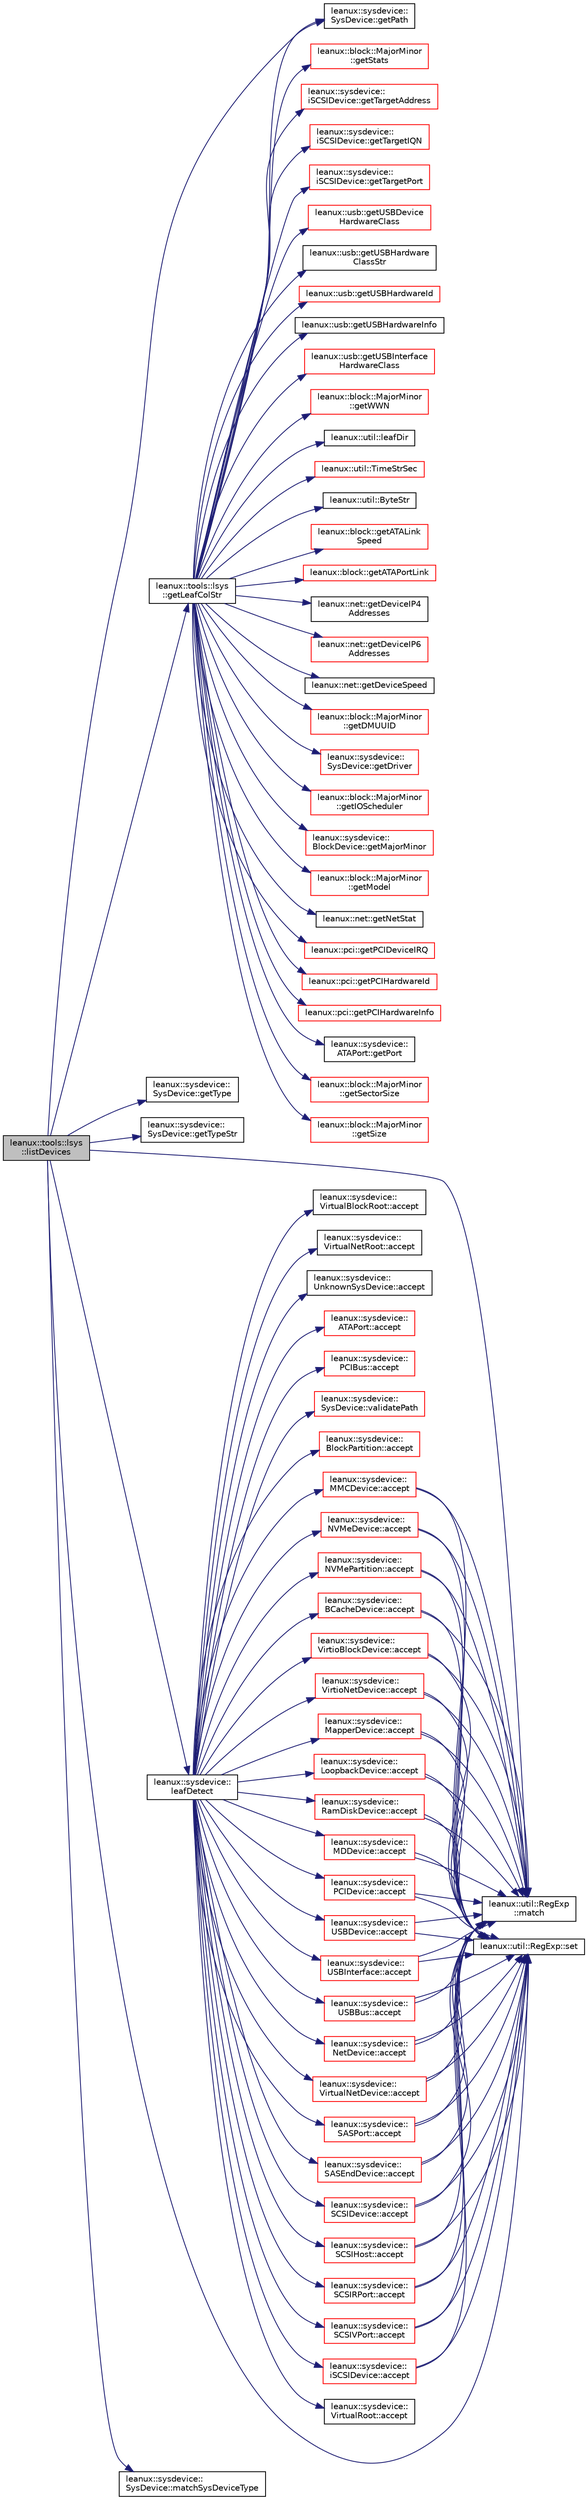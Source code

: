 digraph "leanux::tools::lsys::listDevices"
{
 // LATEX_PDF_SIZE
  bgcolor="transparent";
  edge [fontname="Helvetica",fontsize="10",labelfontname="Helvetica",labelfontsize="10"];
  node [fontname="Helvetica",fontsize="10",shape=record];
  rankdir="LR";
  Node1 [label="leanux::tools::lsys\l::listDevices",height=0.2,width=0.4,color="black", fillcolor="grey75", style="filled", fontcolor="black",tooltip="list devices, filtered if opt_t is set."];
  Node1 -> Node2 [color="midnightblue",fontsize="10",style="solid",fontname="Helvetica"];
  Node2 [label="leanux::tools::lsys\l::getLeafColStr",height=0.2,width=0.4,color="black",URL="$namespaceleanux_1_1tools_1_1lsys.html#a4a56050ff78d8c77b6a699ff6d5aea50",tooltip="get named field attributes for the SysDevice."];
  Node2 -> Node3 [color="midnightblue",fontsize="10",style="solid",fontname="Helvetica"];
  Node3 [label="leanux::util::ByteStr",height=0.2,width=0.4,color="black",URL="$namespaceleanux_1_1util.html#a979843e3d99f053101f902ec38985833",tooltip="convert a byte value to pretty print string."];
  Node2 -> Node4 [color="midnightblue",fontsize="10",style="solid",fontname="Helvetica"];
  Node4 [label="leanux::block::getATALink\lSpeed",height=0.2,width=0.4,color="red",URL="$namespaceleanux_1_1block.html#ab20a8824019f463ba684c0cfadfd7117",tooltip="Get the ATA port link speed."];
  Node2 -> Node6 [color="midnightblue",fontsize="10",style="solid",fontname="Helvetica"];
  Node6 [label="leanux::block::getATAPortLink",height=0.2,width=0.4,color="red",URL="$namespaceleanux_1_1block.html#a2fd6c671acf6577de8e98ae661e6894d",tooltip="Get the ATA port link."];
  Node2 -> Node8 [color="midnightblue",fontsize="10",style="solid",fontname="Helvetica"];
  Node8 [label="leanux::net::getDeviceIP4\lAddresses",height=0.2,width=0.4,color="black",URL="$namespaceleanux_1_1net.html#a1263f722e81950eb9973fe13b3b924d4",tooltip="Get a list of IP4 adresses assigned to the device."];
  Node2 -> Node9 [color="midnightblue",fontsize="10",style="solid",fontname="Helvetica"];
  Node9 [label="leanux::net::getDeviceIP6\lAddresses",height=0.2,width=0.4,color="red",URL="$namespaceleanux_1_1net.html#a7c381b1111743825c892ab901076314b",tooltip="Get a list of IP6 adresses assigned to the device."];
  Node2 -> Node11 [color="midnightblue",fontsize="10",style="solid",fontname="Helvetica"];
  Node11 [label="leanux::net::getDeviceSpeed",height=0.2,width=0.4,color="black",URL="$namespaceleanux_1_1net.html#a217767e4b9c2a86c4e9d06937c15bc9a",tooltip="Get the device speed in Mb/s."];
  Node2 -> Node12 [color="midnightblue",fontsize="10",style="solid",fontname="Helvetica"];
  Node12 [label="leanux::block::MajorMinor\l::getDMUUID",height=0.2,width=0.4,color="red",URL="$classleanux_1_1block_1_1MajorMinor.html#a211f6f6595c83289600887d41d394742",tooltip="return the device dm uuid (or an empty string if not a dm device)"];
  Node2 -> Node17 [color="midnightblue",fontsize="10",style="solid",fontname="Helvetica"];
  Node17 [label="leanux::sysdevice::\lSysDevice::getDriver",height=0.2,width=0.4,color="red",URL="$classleanux_1_1sysdevice_1_1SysDevice.html#af7a1af7a4b7729e150cceed395e4425b",tooltip="Get the driver for this device."];
  Node2 -> Node19 [color="midnightblue",fontsize="10",style="solid",fontname="Helvetica"];
  Node19 [label="leanux::block::MajorMinor\l::getIOScheduler",height=0.2,width=0.4,color="red",URL="$classleanux_1_1block_1_1MajorMinor.html#aefbe4f5de2bcdf31cfb0ece97e8e12e7",tooltip="get the IO scheduler (elevator) configured for the device."];
  Node2 -> Node30 [color="midnightblue",fontsize="10",style="solid",fontname="Helvetica"];
  Node30 [label="leanux::sysdevice::\lBlockDevice::getMajorMinor",height=0.2,width=0.4,color="red",URL="$classleanux_1_1sysdevice_1_1BlockDevice.html#aaed715a73aad1b5f05aaad7906c9ea57",tooltip=" "];
  Node2 -> Node31 [color="midnightblue",fontsize="10",style="solid",fontname="Helvetica"];
  Node31 [label="leanux::block::MajorMinor\l::getModel",height=0.2,width=0.4,color="red",URL="$classleanux_1_1block_1_1MajorMinor.html#ac3ebc9c959e865aba4a933e92da45674",tooltip="Get the model for the device."];
  Node2 -> Node33 [color="midnightblue",fontsize="10",style="solid",fontname="Helvetica"];
  Node33 [label="leanux::net::getNetStat",height=0.2,width=0.4,color="black",URL="$namespaceleanux_1_1net.html#ac78d924eb899ccfa62581ec1d13dc75b",tooltip="Get network device statistics from /proc/net/dev."];
  Node2 -> Node34 [color="midnightblue",fontsize="10",style="solid",fontname="Helvetica"];
  Node34 [label="leanux::sysdevice::\lSysDevice::getPath",height=0.2,width=0.4,color="black",URL="$classleanux_1_1sysdevice_1_1SysDevice.html#a8e5f56a1ac6d79e2c053ea76dac8f2a6",tooltip="Get the path for the SysDevice."];
  Node2 -> Node35 [color="midnightblue",fontsize="10",style="solid",fontname="Helvetica"];
  Node35 [label="leanux::pci::getPCIDeviceIRQ",height=0.2,width=0.4,color="red",URL="$namespaceleanux_1_1pci.html#a516af433630717aadba97a39c7f99361",tooltip="Get the IRQ assigned to a PCI device."];
  Node2 -> Node37 [color="midnightblue",fontsize="10",style="solid",fontname="Helvetica"];
  Node37 [label="leanux::pci::getPCIHardwareId",height=0.2,width=0.4,color="red",URL="$namespaceleanux_1_1pci.html#a48810ffbe83e8a8e357edfa1181c33a5",tooltip="get PCIHardwareId for a PCI device path relative to /sys/devives/"];
  Node2 -> Node39 [color="midnightblue",fontsize="10",style="solid",fontname="Helvetica"];
  Node39 [label="leanux::pci::getPCIHardwareInfo",height=0.2,width=0.4,color="red",URL="$namespaceleanux_1_1pci.html#ac5de5302fd54c5e26d2f3745877a750c",tooltip="Get PCI device info based on (vendor,device) function retrieves data from /usr/share/misc/pci...."];
  Node2 -> Node42 [color="midnightblue",fontsize="10",style="solid",fontname="Helvetica"];
  Node42 [label="leanux::sysdevice::\lATAPort::getPort",height=0.2,width=0.4,color="black",URL="$classleanux_1_1sysdevice_1_1ATAPort.html#aaac32e204baeddbfbd97639291c4db43",tooltip=" "];
  Node2 -> Node43 [color="midnightblue",fontsize="10",style="solid",fontname="Helvetica"];
  Node43 [label="leanux::block::MajorMinor\l::getSectorSize",height=0.2,width=0.4,color="red",URL="$classleanux_1_1block_1_1MajorMinor.html#a89962016f65109842c3941fa188eae95",tooltip="get the device sector size."];
  Node2 -> Node45 [color="midnightblue",fontsize="10",style="solid",fontname="Helvetica"];
  Node45 [label="leanux::block::MajorMinor\l::getSize",height=0.2,width=0.4,color="red",URL="$classleanux_1_1block_1_1MajorMinor.html#ac2eb74dd60914d3e34e73fd0c7125de8",tooltip="Return the size (capacity) of the device in bytes."];
  Node2 -> Node46 [color="midnightblue",fontsize="10",style="solid",fontname="Helvetica"];
  Node46 [label="leanux::block::MajorMinor\l::getStats",height=0.2,width=0.4,color="red",URL="$classleanux_1_1block_1_1MajorMinor.html#a314abee5e9b9cc4c609d54e61103863a",tooltip="get performance statistics for the block device specified by MajorMinor."];
  Node2 -> Node52 [color="midnightblue",fontsize="10",style="solid",fontname="Helvetica"];
  Node52 [label="leanux::sysdevice::\liSCSIDevice::getTargetAddress",height=0.2,width=0.4,color="red",URL="$classleanux_1_1sysdevice_1_1iSCSIDevice.html#ac27f2f46cf0bc8ae4f42a2186b6a24fb",tooltip=" "];
  Node2 -> Node53 [color="midnightblue",fontsize="10",style="solid",fontname="Helvetica"];
  Node53 [label="leanux::sysdevice::\liSCSIDevice::getTargetIQN",height=0.2,width=0.4,color="red",URL="$classleanux_1_1sysdevice_1_1iSCSIDevice.html#a4c1ab2cc14e938926e001bedf257113a",tooltip=" "];
  Node2 -> Node54 [color="midnightblue",fontsize="10",style="solid",fontname="Helvetica"];
  Node54 [label="leanux::sysdevice::\liSCSIDevice::getTargetPort",height=0.2,width=0.4,color="red",URL="$classleanux_1_1sysdevice_1_1iSCSIDevice.html#ac3de0ea047730902b7044e567aaa90cd",tooltip=" "];
  Node2 -> Node55 [color="midnightblue",fontsize="10",style="solid",fontname="Helvetica"];
  Node55 [label="leanux::usb::getUSBDevice\lHardwareClass",height=0.2,width=0.4,color="red",URL="$namespaceleanux_1_1usb.html#ae3f7ed1c037eeb5c87ae8b7a21ee32f4",tooltip=" "];
  Node2 -> Node56 [color="midnightblue",fontsize="10",style="solid",fontname="Helvetica"];
  Node56 [label="leanux::usb::getUSBHardware\lClassStr",height=0.2,width=0.4,color="black",URL="$namespaceleanux_1_1usb.html#ae829acc56dd4d026e028bf61bf2e4b3a",tooltip=" "];
  Node2 -> Node57 [color="midnightblue",fontsize="10",style="solid",fontname="Helvetica"];
  Node57 [label="leanux::usb::getUSBHardwareId",height=0.2,width=0.4,color="red",URL="$namespaceleanux_1_1usb.html#a40b22561354d4885b6abe9a59f952904",tooltip="Get the USBHardwareId from an USBDevicePath."];
  Node2 -> Node58 [color="midnightblue",fontsize="10",style="solid",fontname="Helvetica"];
  Node58 [label="leanux::usb::getUSBHardwareInfo",height=0.2,width=0.4,color="black",URL="$namespaceleanux_1_1usb.html#a72944e4549fc2c4adf4d01c2d467bb6a",tooltip="Translate an USBHardwareId into an USBHardwareInfo by using the system (/usr/share) usb...."];
  Node2 -> Node59 [color="midnightblue",fontsize="10",style="solid",fontname="Helvetica"];
  Node59 [label="leanux::usb::getUSBInterface\lHardwareClass",height=0.2,width=0.4,color="red",URL="$namespaceleanux_1_1usb.html#ab6d5edb6d930414aa0d31dab795a0b00",tooltip=" "];
  Node2 -> Node60 [color="midnightblue",fontsize="10",style="solid",fontname="Helvetica"];
  Node60 [label="leanux::block::MajorMinor\l::getWWN",height=0.2,width=0.4,color="red",URL="$classleanux_1_1block_1_1MajorMinor.html#aab3feb649c83cb299c1a4175873b3f74",tooltip="Some block devices do not have a WWN, so there is no guarentee a WWN exists."];
  Node2 -> Node61 [color="midnightblue",fontsize="10",style="solid",fontname="Helvetica"];
  Node61 [label="leanux::util::leafDir",height=0.2,width=0.4,color="black",URL="$namespaceleanux_1_1util.html#aa27945944eed716a41f6128b7cefe97e",tooltip="returns the leaf of the tree - that string after the last '/'"];
  Node2 -> Node62 [color="midnightblue",fontsize="10",style="solid",fontname="Helvetica"];
  Node62 [label="leanux::util::TimeStrSec",height=0.2,width=0.4,color="red",URL="$namespaceleanux_1_1util.html#a377ec19addd5d3ca3ecee9a2591f6458",tooltip="convert a time duration in seconds to a pretty print string."];
  Node1 -> Node34 [color="midnightblue",fontsize="10",style="solid",fontname="Helvetica"];
  Node1 -> Node64 [color="midnightblue",fontsize="10",style="solid",fontname="Helvetica"];
  Node64 [label="leanux::sysdevice::\lSysDevice::getType",height=0.2,width=0.4,color="black",URL="$classleanux_1_1sysdevice_1_1SysDevice.html#a773cb91e983a465af90059fcb1ff5371",tooltip="Get the SysDeviceType."];
  Node1 -> Node65 [color="midnightblue",fontsize="10",style="solid",fontname="Helvetica"];
  Node65 [label="leanux::sysdevice::\lSysDevice::getTypeStr",height=0.2,width=0.4,color="black",URL="$classleanux_1_1sysdevice_1_1SysDevice.html#a899968c4a70ecad67694f6850cf730fd",tooltip="Get a string representation for the SysDeviceType."];
  Node1 -> Node66 [color="midnightblue",fontsize="10",style="solid",fontname="Helvetica"];
  Node66 [label="leanux::sysdevice::\lleafDetect",height=0.2,width=0.4,color="black",URL="$namespaceleanux_1_1sysdevice.html#aa76385cfb36c36d3f55f25dfacc1346b",tooltip="Return the leaf SysDevice detected in path."];
  Node66 -> Node67 [color="midnightblue",fontsize="10",style="solid",fontname="Helvetica"];
  Node67 [label="leanux::sysdevice::\lBlockPartition::accept",height=0.2,width=0.4,color="red",URL="$classleanux_1_1sysdevice_1_1BlockPartition.html#a66d61b5a78be267835e09b8d9e4c405f",tooltip="Return true if the SysDevice recognizes itself in the trailing part of path."];
  Node66 -> Node70 [color="midnightblue",fontsize="10",style="solid",fontname="Helvetica"];
  Node70 [label="leanux::sysdevice::\lNetDevice::accept",height=0.2,width=0.4,color="red",URL="$classleanux_1_1sysdevice_1_1NetDevice.html#a6f8acaff80d57e2149172f7df09f2448",tooltip="Return true if the SysDevice recognizes itself in the trailing part of path."];
  Node70 -> Node71 [color="midnightblue",fontsize="10",style="solid",fontname="Helvetica"];
  Node71 [label="leanux::util::RegExp\l::match",height=0.2,width=0.4,color="black",URL="$classleanux_1_1util_1_1RegExp.html#a8acc45eb950f504e1b224e10313364de",tooltip=" "];
  Node70 -> Node72 [color="midnightblue",fontsize="10",style="solid",fontname="Helvetica"];
  Node72 [label="leanux::util::RegExp::set",height=0.2,width=0.4,color="black",URL="$classleanux_1_1util_1_1RegExp.html#ad478a08e79f94ea2c48de6298c6e1178",tooltip=" "];
  Node66 -> Node73 [color="midnightblue",fontsize="10",style="solid",fontname="Helvetica"];
  Node73 [label="leanux::sysdevice::\lVirtualRoot::accept",height=0.2,width=0.4,color="black",URL="$classleanux_1_1sysdevice_1_1VirtualRoot.html#afcc2772ca226491d361b7f15b0535353",tooltip="Return true if the SysDevice recognizes itself in the trailing part of path."];
  Node66 -> Node74 [color="midnightblue",fontsize="10",style="solid",fontname="Helvetica"];
  Node74 [label="leanux::sysdevice::\lVirtualBlockRoot::accept",height=0.2,width=0.4,color="black",URL="$classleanux_1_1sysdevice_1_1VirtualBlockRoot.html#ab46814e8fbcbcedf6f01faf1c47b2cbd",tooltip="Return true if the SysDevice recognizes itself in the trailing part of path."];
  Node66 -> Node75 [color="midnightblue",fontsize="10",style="solid",fontname="Helvetica"];
  Node75 [label="leanux::sysdevice::\lVirtualNetRoot::accept",height=0.2,width=0.4,color="black",URL="$classleanux_1_1sysdevice_1_1VirtualNetRoot.html#a076f974c4cbcd43522b77fd25100c945",tooltip="Return true if the SysDevice recognizes itself in the trailing part of path."];
  Node66 -> Node76 [color="midnightblue",fontsize="10",style="solid",fontname="Helvetica"];
  Node76 [label="leanux::sysdevice::\lVirtualNetDevice::accept",height=0.2,width=0.4,color="red",URL="$classleanux_1_1sysdevice_1_1VirtualNetDevice.html#af0ab8e6265ce972fa68137a3fb134635",tooltip="Return true if the SysDevice recognizes itself in the trailing part of path."];
  Node76 -> Node71 [color="midnightblue",fontsize="10",style="solid",fontname="Helvetica"];
  Node76 -> Node72 [color="midnightblue",fontsize="10",style="solid",fontname="Helvetica"];
  Node66 -> Node77 [color="midnightblue",fontsize="10",style="solid",fontname="Helvetica"];
  Node77 [label="leanux::sysdevice::\lUnknownSysDevice::accept",height=0.2,width=0.4,color="black",URL="$classleanux_1_1sysdevice_1_1UnknownSysDevice.html#a15c2eb4dba178727346802edf61beeb4",tooltip="Return true if the SysDevice recognizes itself in the trailing part of path."];
  Node66 -> Node78 [color="midnightblue",fontsize="10",style="solid",fontname="Helvetica"];
  Node78 [label="leanux::sysdevice::\lSASPort::accept",height=0.2,width=0.4,color="red",URL="$classleanux_1_1sysdevice_1_1SASPort.html#ad3ebeca1e63edca2680486ec21c183d5",tooltip="Return true if the SysDevice recognizes itself in the trailing part of path."];
  Node78 -> Node71 [color="midnightblue",fontsize="10",style="solid",fontname="Helvetica"];
  Node78 -> Node72 [color="midnightblue",fontsize="10",style="solid",fontname="Helvetica"];
  Node66 -> Node79 [color="midnightblue",fontsize="10",style="solid",fontname="Helvetica"];
  Node79 [label="leanux::sysdevice::\lSASEndDevice::accept",height=0.2,width=0.4,color="red",URL="$classleanux_1_1sysdevice_1_1SASEndDevice.html#a4097b4ecf054532b491099cdd177a187",tooltip="Return true if the SysDevice recognizes itself in the trailing part of path."];
  Node79 -> Node71 [color="midnightblue",fontsize="10",style="solid",fontname="Helvetica"];
  Node79 -> Node72 [color="midnightblue",fontsize="10",style="solid",fontname="Helvetica"];
  Node66 -> Node80 [color="midnightblue",fontsize="10",style="solid",fontname="Helvetica"];
  Node80 [label="leanux::sysdevice::\lSCSIDevice::accept",height=0.2,width=0.4,color="red",URL="$classleanux_1_1sysdevice_1_1SCSIDevice.html#a146bfc558d4721af8be91ba950f1a14c",tooltip="Return true if the SysDevice recognizes itself in the trailing part of path."];
  Node80 -> Node71 [color="midnightblue",fontsize="10",style="solid",fontname="Helvetica"];
  Node80 -> Node72 [color="midnightblue",fontsize="10",style="solid",fontname="Helvetica"];
  Node66 -> Node81 [color="midnightblue",fontsize="10",style="solid",fontname="Helvetica"];
  Node81 [label="leanux::sysdevice::\lSCSIHost::accept",height=0.2,width=0.4,color="red",URL="$classleanux_1_1sysdevice_1_1SCSIHost.html#a98ce6f0736e1ea04394fa1172eb7584e",tooltip="Return true if the SysDevice recognizes itself in the trailing part of path."];
  Node81 -> Node71 [color="midnightblue",fontsize="10",style="solid",fontname="Helvetica"];
  Node81 -> Node72 [color="midnightblue",fontsize="10",style="solid",fontname="Helvetica"];
  Node66 -> Node82 [color="midnightblue",fontsize="10",style="solid",fontname="Helvetica"];
  Node82 [label="leanux::sysdevice::\lSCSIRPort::accept",height=0.2,width=0.4,color="red",URL="$classleanux_1_1sysdevice_1_1SCSIRPort.html#ad54962de4b43e8f318ab3036847d7564",tooltip="Return true if the SysDevice recognizes itself in the trailing part of path."];
  Node82 -> Node71 [color="midnightblue",fontsize="10",style="solid",fontname="Helvetica"];
  Node82 -> Node72 [color="midnightblue",fontsize="10",style="solid",fontname="Helvetica"];
  Node66 -> Node83 [color="midnightblue",fontsize="10",style="solid",fontname="Helvetica"];
  Node83 [label="leanux::sysdevice::\lSCSIVPort::accept",height=0.2,width=0.4,color="red",URL="$classleanux_1_1sysdevice_1_1SCSIVPort.html#a280844e9b20e922666bea3bc75e6a5d7",tooltip="Return true if the SysDevice recognizes itself in the trailing part of path."];
  Node83 -> Node71 [color="midnightblue",fontsize="10",style="solid",fontname="Helvetica"];
  Node83 -> Node72 [color="midnightblue",fontsize="10",style="solid",fontname="Helvetica"];
  Node66 -> Node84 [color="midnightblue",fontsize="10",style="solid",fontname="Helvetica"];
  Node84 [label="leanux::sysdevice::\liSCSIDevice::accept",height=0.2,width=0.4,color="red",URL="$classleanux_1_1sysdevice_1_1iSCSIDevice.html#a0393a17e7ce22f09de1140e10e357a6d",tooltip="Return true if the SysDevice recognizes itself in the trailing part of path."];
  Node84 -> Node71 [color="midnightblue",fontsize="10",style="solid",fontname="Helvetica"];
  Node84 -> Node72 [color="midnightblue",fontsize="10",style="solid",fontname="Helvetica"];
  Node66 -> Node85 [color="midnightblue",fontsize="10",style="solid",fontname="Helvetica"];
  Node85 [label="leanux::sysdevice::\lMMCDevice::accept",height=0.2,width=0.4,color="red",URL="$classleanux_1_1sysdevice_1_1MMCDevice.html#ae6d395a399b58b35e2ea6e16b31c0a51",tooltip="Return true if the SysDevice recognizes itself in the trailing part of path."];
  Node85 -> Node71 [color="midnightblue",fontsize="10",style="solid",fontname="Helvetica"];
  Node85 -> Node72 [color="midnightblue",fontsize="10",style="solid",fontname="Helvetica"];
  Node66 -> Node86 [color="midnightblue",fontsize="10",style="solid",fontname="Helvetica"];
  Node86 [label="leanux::sysdevice::\lNVMeDevice::accept",height=0.2,width=0.4,color="red",URL="$classleanux_1_1sysdevice_1_1NVMeDevice.html#a1a9ba6f067e2d7d86085aaad0fe35e22",tooltip="Return true if the SysDevice recognizes itself in the trailing part of path."];
  Node86 -> Node71 [color="midnightblue",fontsize="10",style="solid",fontname="Helvetica"];
  Node86 -> Node72 [color="midnightblue",fontsize="10",style="solid",fontname="Helvetica"];
  Node66 -> Node87 [color="midnightblue",fontsize="10",style="solid",fontname="Helvetica"];
  Node87 [label="leanux::sysdevice::\lNVMePartition::accept",height=0.2,width=0.4,color="red",URL="$classleanux_1_1sysdevice_1_1NVMePartition.html#aa6173825b570085670cef1fa1d18502c",tooltip="Return true if the SysDevice recognizes itself in the trailing part of path."];
  Node87 -> Node71 [color="midnightblue",fontsize="10",style="solid",fontname="Helvetica"];
  Node87 -> Node72 [color="midnightblue",fontsize="10",style="solid",fontname="Helvetica"];
  Node66 -> Node88 [color="midnightblue",fontsize="10",style="solid",fontname="Helvetica"];
  Node88 [label="leanux::sysdevice::\lBCacheDevice::accept",height=0.2,width=0.4,color="red",URL="$classleanux_1_1sysdevice_1_1BCacheDevice.html#a5fa56e87b8a9d136a9c9e9025e8ba3a1",tooltip="Return true if the SysDevice recognizes itself in the trailing part of path."];
  Node88 -> Node71 [color="midnightblue",fontsize="10",style="solid",fontname="Helvetica"];
  Node88 -> Node72 [color="midnightblue",fontsize="10",style="solid",fontname="Helvetica"];
  Node66 -> Node89 [color="midnightblue",fontsize="10",style="solid",fontname="Helvetica"];
  Node89 [label="leanux::sysdevice::\lATAPort::accept",height=0.2,width=0.4,color="red",URL="$classleanux_1_1sysdevice_1_1ATAPort.html#a0746da17cc67b68a44354c74dc5af234",tooltip="Return true if the SysDevice recognizes itself in the trailing part of path."];
  Node66 -> Node90 [color="midnightblue",fontsize="10",style="solid",fontname="Helvetica"];
  Node90 [label="leanux::sysdevice::\lVirtioBlockDevice::accept",height=0.2,width=0.4,color="red",URL="$classleanux_1_1sysdevice_1_1VirtioBlockDevice.html#aa20fa4ec89192167f591103c70bd0e6b",tooltip="Return true if the SysDevice recognizes itself in the trailing part of path."];
  Node90 -> Node71 [color="midnightblue",fontsize="10",style="solid",fontname="Helvetica"];
  Node90 -> Node72 [color="midnightblue",fontsize="10",style="solid",fontname="Helvetica"];
  Node66 -> Node91 [color="midnightblue",fontsize="10",style="solid",fontname="Helvetica"];
  Node91 [label="leanux::sysdevice::\lVirtioNetDevice::accept",height=0.2,width=0.4,color="red",URL="$classleanux_1_1sysdevice_1_1VirtioNetDevice.html#a6f700f715762942c99d4d438db5a3cf0",tooltip="Return true if the SysDevice recognizes itself in the trailing part of path."];
  Node91 -> Node71 [color="midnightblue",fontsize="10",style="solid",fontname="Helvetica"];
  Node91 -> Node72 [color="midnightblue",fontsize="10",style="solid",fontname="Helvetica"];
  Node66 -> Node92 [color="midnightblue",fontsize="10",style="solid",fontname="Helvetica"];
  Node92 [label="leanux::sysdevice::\lMapperDevice::accept",height=0.2,width=0.4,color="red",URL="$classleanux_1_1sysdevice_1_1MapperDevice.html#aba75107b79e089eba112ab54683539ca",tooltip="Return true if the SysDevice recognizes itself in the trailing part of path."];
  Node92 -> Node71 [color="midnightblue",fontsize="10",style="solid",fontname="Helvetica"];
  Node92 -> Node72 [color="midnightblue",fontsize="10",style="solid",fontname="Helvetica"];
  Node66 -> Node93 [color="midnightblue",fontsize="10",style="solid",fontname="Helvetica"];
  Node93 [label="leanux::sysdevice::\lLoopbackDevice::accept",height=0.2,width=0.4,color="red",URL="$classleanux_1_1sysdevice_1_1LoopbackDevice.html#ae78263063c319cfbb3d863b0faa4bf30",tooltip="Return true if the SysDevice recognizes itself in the trailing part of path."];
  Node93 -> Node71 [color="midnightblue",fontsize="10",style="solid",fontname="Helvetica"];
  Node93 -> Node72 [color="midnightblue",fontsize="10",style="solid",fontname="Helvetica"];
  Node66 -> Node94 [color="midnightblue",fontsize="10",style="solid",fontname="Helvetica"];
  Node94 [label="leanux::sysdevice::\lRamDiskDevice::accept",height=0.2,width=0.4,color="red",URL="$classleanux_1_1sysdevice_1_1RamDiskDevice.html#a4094157da53181be672ce2f5768a585e",tooltip="Return true if the SysDevice recognizes itself in the trailing part of path."];
  Node94 -> Node71 [color="midnightblue",fontsize="10",style="solid",fontname="Helvetica"];
  Node94 -> Node72 [color="midnightblue",fontsize="10",style="solid",fontname="Helvetica"];
  Node66 -> Node95 [color="midnightblue",fontsize="10",style="solid",fontname="Helvetica"];
  Node95 [label="leanux::sysdevice::\lMDDevice::accept",height=0.2,width=0.4,color="red",URL="$classleanux_1_1sysdevice_1_1MDDevice.html#ad9d82f1b4c198f086fedfeeb144382ce",tooltip="Return true if the SysDevice recognizes itself in the trailing part of path."];
  Node95 -> Node71 [color="midnightblue",fontsize="10",style="solid",fontname="Helvetica"];
  Node95 -> Node72 [color="midnightblue",fontsize="10",style="solid",fontname="Helvetica"];
  Node66 -> Node96 [color="midnightblue",fontsize="10",style="solid",fontname="Helvetica"];
  Node96 [label="leanux::sysdevice::\lPCIDevice::accept",height=0.2,width=0.4,color="red",URL="$classleanux_1_1sysdevice_1_1PCIDevice.html#a19d49ff18a161af4d554a1c49e7eaa86",tooltip="Return true if the SysDevice recognizes itself in the trailing part of path."];
  Node96 -> Node71 [color="midnightblue",fontsize="10",style="solid",fontname="Helvetica"];
  Node96 -> Node72 [color="midnightblue",fontsize="10",style="solid",fontname="Helvetica"];
  Node66 -> Node97 [color="midnightblue",fontsize="10",style="solid",fontname="Helvetica"];
  Node97 [label="leanux::sysdevice::\lPCIBus::accept",height=0.2,width=0.4,color="red",URL="$classleanux_1_1sysdevice_1_1PCIBus.html#a335524ba4587c3ae201443e70618ab76",tooltip="Return true if the SysDevice recognizes itself in the trailing part of path."];
  Node66 -> Node98 [color="midnightblue",fontsize="10",style="solid",fontname="Helvetica"];
  Node98 [label="leanux::sysdevice::\lUSBDevice::accept",height=0.2,width=0.4,color="red",URL="$classleanux_1_1sysdevice_1_1USBDevice.html#a969ebfe688329807bb5ea791c0feb6f2",tooltip="http://www.makelinux.net/ldd3/chp-13-sect-2"];
  Node98 -> Node71 [color="midnightblue",fontsize="10",style="solid",fontname="Helvetica"];
  Node98 -> Node72 [color="midnightblue",fontsize="10",style="solid",fontname="Helvetica"];
  Node66 -> Node99 [color="midnightblue",fontsize="10",style="solid",fontname="Helvetica"];
  Node99 [label="leanux::sysdevice::\lUSBInterface::accept",height=0.2,width=0.4,color="red",URL="$classleanux_1_1sysdevice_1_1USBInterface.html#a74d0e0ee8e68c1838041ae1db5856ed7",tooltip="http://www.makelinux.net/ldd3/chp-13-sect-2"];
  Node99 -> Node71 [color="midnightblue",fontsize="10",style="solid",fontname="Helvetica"];
  Node99 -> Node72 [color="midnightblue",fontsize="10",style="solid",fontname="Helvetica"];
  Node66 -> Node100 [color="midnightblue",fontsize="10",style="solid",fontname="Helvetica"];
  Node100 [label="leanux::sysdevice::\lUSBBus::accept",height=0.2,width=0.4,color="red",URL="$classleanux_1_1sysdevice_1_1USBBus.html#a7f3ac72bdbf731fed580898a54132cf3",tooltip="Return true if the SysDevice recognizes itself in the trailing part of path."];
  Node100 -> Node71 [color="midnightblue",fontsize="10",style="solid",fontname="Helvetica"];
  Node100 -> Node72 [color="midnightblue",fontsize="10",style="solid",fontname="Helvetica"];
  Node66 -> Node101 [color="midnightblue",fontsize="10",style="solid",fontname="Helvetica"];
  Node101 [label="leanux::sysdevice::\lSysDevice::validatePath",height=0.2,width=0.4,color="red",URL="$classleanux_1_1sysdevice_1_1SysDevice.html#aea05b28dc39c8d625bed737ef1777eb1",tooltip="Test SysDevicePath validity; path must exist (be readable) and located under /sys/devices."];
  Node1 -> Node71 [color="midnightblue",fontsize="10",style="solid",fontname="Helvetica"];
  Node1 -> Node102 [color="midnightblue",fontsize="10",style="solid",fontname="Helvetica"];
  Node102 [label="leanux::sysdevice::\lSysDevice::matchSysDeviceType",height=0.2,width=0.4,color="black",URL="$classleanux_1_1sysdevice_1_1SysDevice.html#a9910207315385fac43c45714f612092b",tooltip="test if this SysDevice is of type t."];
  Node1 -> Node72 [color="midnightblue",fontsize="10",style="solid",fontname="Helvetica"];
}
